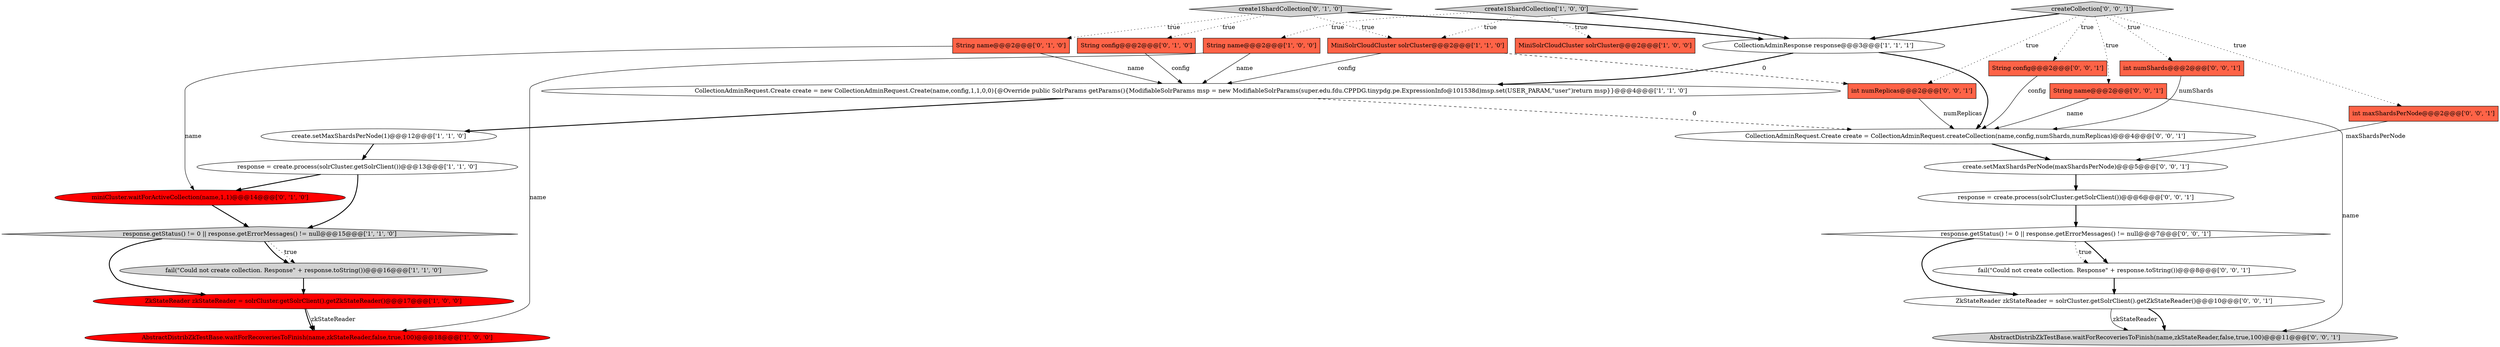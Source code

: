 digraph {
13 [style = filled, label = "String config@@@2@@@['0', '1', '0']", fillcolor = tomato, shape = box image = "AAA0AAABBB2BBB"];
22 [style = filled, label = "String name@@@2@@@['0', '0', '1']", fillcolor = tomato, shape = box image = "AAA0AAABBB3BBB"];
3 [style = filled, label = "create1ShardCollection['1', '0', '0']", fillcolor = lightgray, shape = diamond image = "AAA0AAABBB1BBB"];
19 [style = filled, label = "create.setMaxShardsPerNode(maxShardsPerNode)@@@5@@@['0', '0', '1']", fillcolor = white, shape = ellipse image = "AAA0AAABBB3BBB"];
4 [style = filled, label = "create.setMaxShardsPerNode(1)@@@12@@@['1', '1', '0']", fillcolor = white, shape = ellipse image = "AAA0AAABBB1BBB"];
7 [style = filled, label = "response.getStatus() != 0 || response.getErrorMessages() != null@@@15@@@['1', '1', '0']", fillcolor = lightgray, shape = diamond image = "AAA0AAABBB1BBB"];
11 [style = filled, label = "ZkStateReader zkStateReader = solrCluster.getSolrClient().getZkStateReader()@@@17@@@['1', '0', '0']", fillcolor = red, shape = ellipse image = "AAA1AAABBB1BBB"];
5 [style = filled, label = "response = create.process(solrCluster.getSolrClient())@@@13@@@['1', '1', '0']", fillcolor = white, shape = ellipse image = "AAA0AAABBB1BBB"];
24 [style = filled, label = "fail(\"Could not create collection. Response\" + response.toString())@@@8@@@['0', '0', '1']", fillcolor = white, shape = ellipse image = "AAA0AAABBB3BBB"];
23 [style = filled, label = "response.getStatus() != 0 || response.getErrorMessages() != null@@@7@@@['0', '0', '1']", fillcolor = white, shape = diamond image = "AAA0AAABBB3BBB"];
0 [style = filled, label = "MiniSolrCloudCluster solrCluster@@@2@@@['1', '0', '0']", fillcolor = tomato, shape = box image = "AAA0AAABBB1BBB"];
6 [style = filled, label = "CollectionAdminResponse response@@@3@@@['1', '1', '1']", fillcolor = white, shape = ellipse image = "AAA0AAABBB1BBB"];
20 [style = filled, label = "String config@@@2@@@['0', '0', '1']", fillcolor = tomato, shape = box image = "AAA0AAABBB3BBB"];
18 [style = filled, label = "int maxShardsPerNode@@@2@@@['0', '0', '1']", fillcolor = tomato, shape = box image = "AAA0AAABBB3BBB"];
1 [style = filled, label = "AbstractDistribZkTestBase.waitForRecoveriesToFinish(name,zkStateReader,false,true,100)@@@18@@@['1', '0', '0']", fillcolor = red, shape = ellipse image = "AAA1AAABBB1BBB"];
8 [style = filled, label = "String name@@@2@@@['1', '0', '0']", fillcolor = tomato, shape = box image = "AAA0AAABBB1BBB"];
25 [style = filled, label = "int numReplicas@@@2@@@['0', '0', '1']", fillcolor = tomato, shape = box image = "AAA0AAABBB3BBB"];
12 [style = filled, label = "String name@@@2@@@['0', '1', '0']", fillcolor = tomato, shape = box image = "AAA0AAABBB2BBB"];
17 [style = filled, label = "ZkStateReader zkStateReader = solrCluster.getSolrClient().getZkStateReader()@@@10@@@['0', '0', '1']", fillcolor = white, shape = ellipse image = "AAA0AAABBB3BBB"];
2 [style = filled, label = "CollectionAdminRequest.Create create = new CollectionAdminRequest.Create(name,config,1,1,0,0){@Override public SolrParams getParams(){ModifiableSolrParams msp = new ModifiableSolrParams(super.edu.fdu.CPPDG.tinypdg.pe.ExpressionInfo@101538d)msp.set(USER_PARAM,\"user\")return msp}}@@@4@@@['1', '1', '0']", fillcolor = white, shape = ellipse image = "AAA0AAABBB1BBB"];
10 [style = filled, label = "fail(\"Could not create collection. Response\" + response.toString())@@@16@@@['1', '1', '0']", fillcolor = lightgray, shape = ellipse image = "AAA0AAABBB1BBB"];
15 [style = filled, label = "miniCluster.waitForActiveCollection(name,1,1)@@@14@@@['0', '1', '0']", fillcolor = red, shape = ellipse image = "AAA1AAABBB2BBB"];
28 [style = filled, label = "CollectionAdminRequest.Create create = CollectionAdminRequest.createCollection(name,config,numShards,numReplicas)@@@4@@@['0', '0', '1']", fillcolor = white, shape = ellipse image = "AAA0AAABBB3BBB"];
14 [style = filled, label = "create1ShardCollection['0', '1', '0']", fillcolor = lightgray, shape = diamond image = "AAA0AAABBB2BBB"];
21 [style = filled, label = "response = create.process(solrCluster.getSolrClient())@@@6@@@['0', '0', '1']", fillcolor = white, shape = ellipse image = "AAA0AAABBB3BBB"];
27 [style = filled, label = "createCollection['0', '0', '1']", fillcolor = lightgray, shape = diamond image = "AAA0AAABBB3BBB"];
16 [style = filled, label = "int numShards@@@2@@@['0', '0', '1']", fillcolor = tomato, shape = box image = "AAA0AAABBB3BBB"];
9 [style = filled, label = "MiniSolrCloudCluster solrCluster@@@2@@@['1', '1', '0']", fillcolor = tomato, shape = box image = "AAA0AAABBB1BBB"];
26 [style = filled, label = "AbstractDistribZkTestBase.waitForRecoveriesToFinish(name,zkStateReader,false,true,100)@@@11@@@['0', '0', '1']", fillcolor = lightgray, shape = ellipse image = "AAA0AAABBB3BBB"];
20->28 [style = solid, label="config"];
17->26 [style = bold, label=""];
7->11 [style = bold, label=""];
7->10 [style = dotted, label="true"];
27->22 [style = dotted, label="true"];
15->7 [style = bold, label=""];
14->12 [style = dotted, label="true"];
27->25 [style = dotted, label="true"];
7->10 [style = bold, label=""];
11->1 [style = bold, label=""];
16->28 [style = solid, label="numShards"];
22->26 [style = solid, label="name"];
17->26 [style = solid, label="zkStateReader"];
12->2 [style = solid, label="name"];
11->1 [style = solid, label="zkStateReader"];
8->2 [style = solid, label="name"];
5->15 [style = bold, label=""];
3->6 [style = bold, label=""];
3->9 [style = dotted, label="true"];
9->2 [style = solid, label="config"];
13->2 [style = solid, label="config"];
18->19 [style = solid, label="maxShardsPerNode"];
12->15 [style = solid, label="name"];
2->4 [style = bold, label=""];
27->6 [style = bold, label=""];
27->16 [style = dotted, label="true"];
8->1 [style = solid, label="name"];
14->13 [style = dotted, label="true"];
6->2 [style = bold, label=""];
23->24 [style = bold, label=""];
27->20 [style = dotted, label="true"];
22->28 [style = solid, label="name"];
9->25 [style = dashed, label="0"];
24->17 [style = bold, label=""];
2->28 [style = dashed, label="0"];
28->19 [style = bold, label=""];
3->0 [style = dotted, label="true"];
5->7 [style = bold, label=""];
23->17 [style = bold, label=""];
25->28 [style = solid, label="numReplicas"];
14->9 [style = dotted, label="true"];
3->8 [style = dotted, label="true"];
27->18 [style = dotted, label="true"];
21->23 [style = bold, label=""];
4->5 [style = bold, label=""];
23->24 [style = dotted, label="true"];
14->6 [style = bold, label=""];
6->28 [style = bold, label=""];
10->11 [style = bold, label=""];
19->21 [style = bold, label=""];
}
